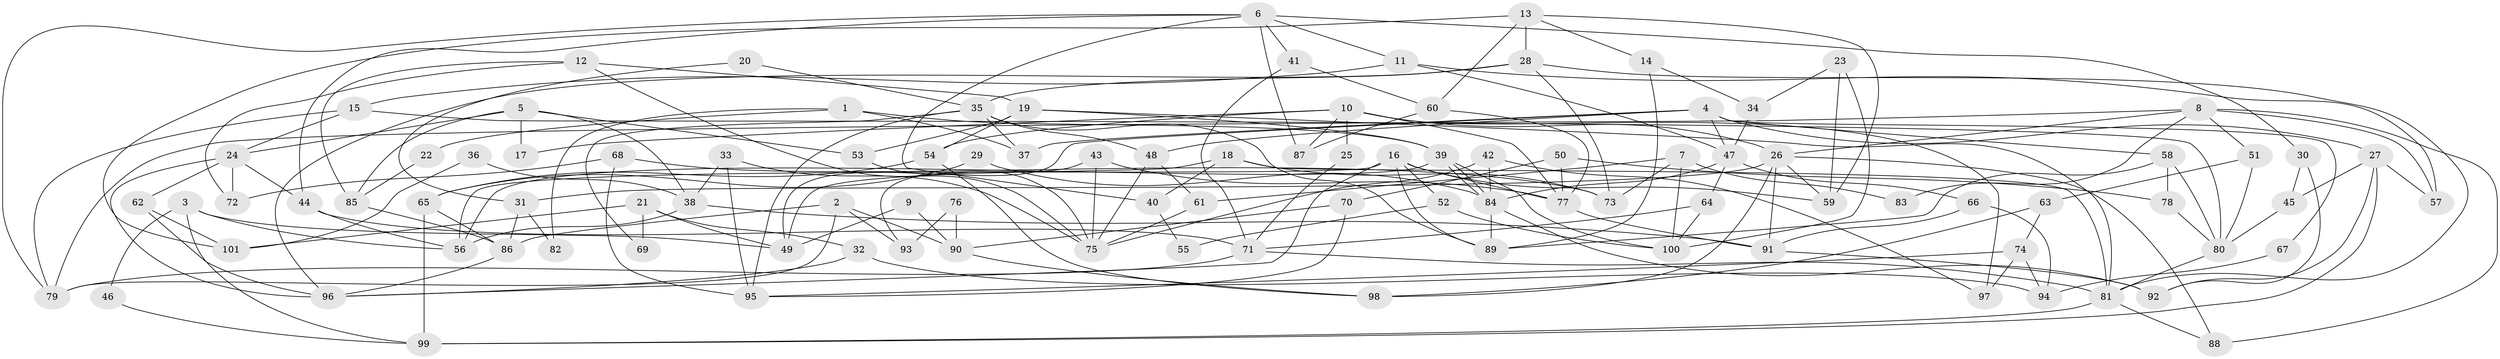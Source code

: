 // Generated by graph-tools (version 1.1) at 2025/02/03/09/25 03:02:15]
// undirected, 101 vertices, 202 edges
graph export_dot {
graph [start="1"]
  node [color=gray90,style=filled];
  1;
  2;
  3;
  4;
  5;
  6;
  7;
  8;
  9;
  10;
  11;
  12;
  13;
  14;
  15;
  16;
  17;
  18;
  19;
  20;
  21;
  22;
  23;
  24;
  25;
  26;
  27;
  28;
  29;
  30;
  31;
  32;
  33;
  34;
  35;
  36;
  37;
  38;
  39;
  40;
  41;
  42;
  43;
  44;
  45;
  46;
  47;
  48;
  49;
  50;
  51;
  52;
  53;
  54;
  55;
  56;
  57;
  58;
  59;
  60;
  61;
  62;
  63;
  64;
  65;
  66;
  67;
  68;
  69;
  70;
  71;
  72;
  73;
  74;
  75;
  76;
  77;
  78;
  79;
  80;
  81;
  82;
  83;
  84;
  85;
  86;
  87;
  88;
  89;
  90;
  91;
  92;
  93;
  94;
  95;
  96;
  97;
  98;
  99;
  100;
  101;
  1 -- 39;
  1 -- 37;
  1 -- 22;
  1 -- 82;
  2 -- 86;
  2 -- 79;
  2 -- 90;
  2 -- 93;
  3 -- 99;
  3 -- 56;
  3 -- 46;
  3 -- 49;
  4 -- 49;
  4 -- 58;
  4 -- 27;
  4 -- 37;
  4 -- 47;
  4 -- 48;
  4 -- 67;
  5 -- 24;
  5 -- 53;
  5 -- 17;
  5 -- 38;
  5 -- 85;
  6 -- 44;
  6 -- 11;
  6 -- 30;
  6 -- 40;
  6 -- 41;
  6 -- 79;
  6 -- 87;
  7 -- 100;
  7 -- 73;
  7 -- 61;
  7 -- 83;
  8 -- 26;
  8 -- 79;
  8 -- 51;
  8 -- 57;
  8 -- 83;
  8 -- 88;
  9 -- 49;
  9 -- 90;
  10 -- 87;
  10 -- 26;
  10 -- 17;
  10 -- 25;
  10 -- 54;
  10 -- 77;
  10 -- 97;
  11 -- 57;
  11 -- 47;
  11 -- 15;
  12 -- 19;
  12 -- 75;
  12 -- 72;
  12 -- 85;
  13 -- 59;
  13 -- 28;
  13 -- 14;
  13 -- 60;
  13 -- 101;
  14 -- 89;
  14 -- 34;
  15 -- 24;
  15 -- 79;
  15 -- 80;
  16 -- 89;
  16 -- 56;
  16 -- 52;
  16 -- 59;
  16 -- 77;
  16 -- 96;
  18 -- 73;
  18 -- 81;
  18 -- 40;
  18 -- 49;
  19 -- 39;
  19 -- 54;
  19 -- 53;
  19 -- 81;
  20 -- 35;
  20 -- 31;
  21 -- 49;
  21 -- 101;
  21 -- 32;
  21 -- 69;
  22 -- 85;
  23 -- 59;
  23 -- 34;
  23 -- 100;
  24 -- 96;
  24 -- 44;
  24 -- 62;
  24 -- 72;
  25 -- 71;
  26 -- 88;
  26 -- 91;
  26 -- 31;
  26 -- 59;
  26 -- 98;
  27 -- 92;
  27 -- 45;
  27 -- 57;
  27 -- 99;
  28 -- 96;
  28 -- 81;
  28 -- 35;
  28 -- 73;
  29 -- 65;
  29 -- 84;
  30 -- 45;
  30 -- 92;
  31 -- 86;
  31 -- 82;
  32 -- 96;
  32 -- 94;
  33 -- 38;
  33 -- 75;
  33 -- 95;
  34 -- 47;
  35 -- 48;
  35 -- 37;
  35 -- 69;
  35 -- 89;
  35 -- 95;
  36 -- 38;
  36 -- 101;
  38 -- 91;
  38 -- 56;
  39 -- 100;
  39 -- 84;
  39 -- 84;
  39 -- 56;
  40 -- 55;
  41 -- 60;
  41 -- 71;
  42 -- 84;
  42 -- 97;
  42 -- 75;
  43 -- 77;
  43 -- 75;
  43 -- 93;
  44 -- 56;
  44 -- 71;
  45 -- 80;
  46 -- 99;
  47 -- 66;
  47 -- 64;
  47 -- 84;
  48 -- 61;
  48 -- 75;
  50 -- 77;
  50 -- 78;
  50 -- 70;
  51 -- 80;
  51 -- 63;
  52 -- 100;
  52 -- 55;
  53 -- 75;
  54 -- 98;
  54 -- 65;
  58 -- 89;
  58 -- 80;
  58 -- 78;
  60 -- 77;
  60 -- 87;
  61 -- 75;
  62 -- 96;
  62 -- 101;
  63 -- 98;
  63 -- 74;
  64 -- 71;
  64 -- 100;
  65 -- 99;
  65 -- 86;
  66 -- 91;
  66 -- 94;
  67 -- 94;
  68 -- 72;
  68 -- 95;
  68 -- 73;
  70 -- 95;
  70 -- 90;
  71 -- 79;
  71 -- 81;
  74 -- 95;
  74 -- 94;
  74 -- 97;
  76 -- 93;
  76 -- 90;
  77 -- 91;
  78 -- 80;
  80 -- 81;
  81 -- 88;
  81 -- 99;
  84 -- 89;
  84 -- 92;
  85 -- 86;
  86 -- 96;
  90 -- 98;
  91 -- 92;
}
